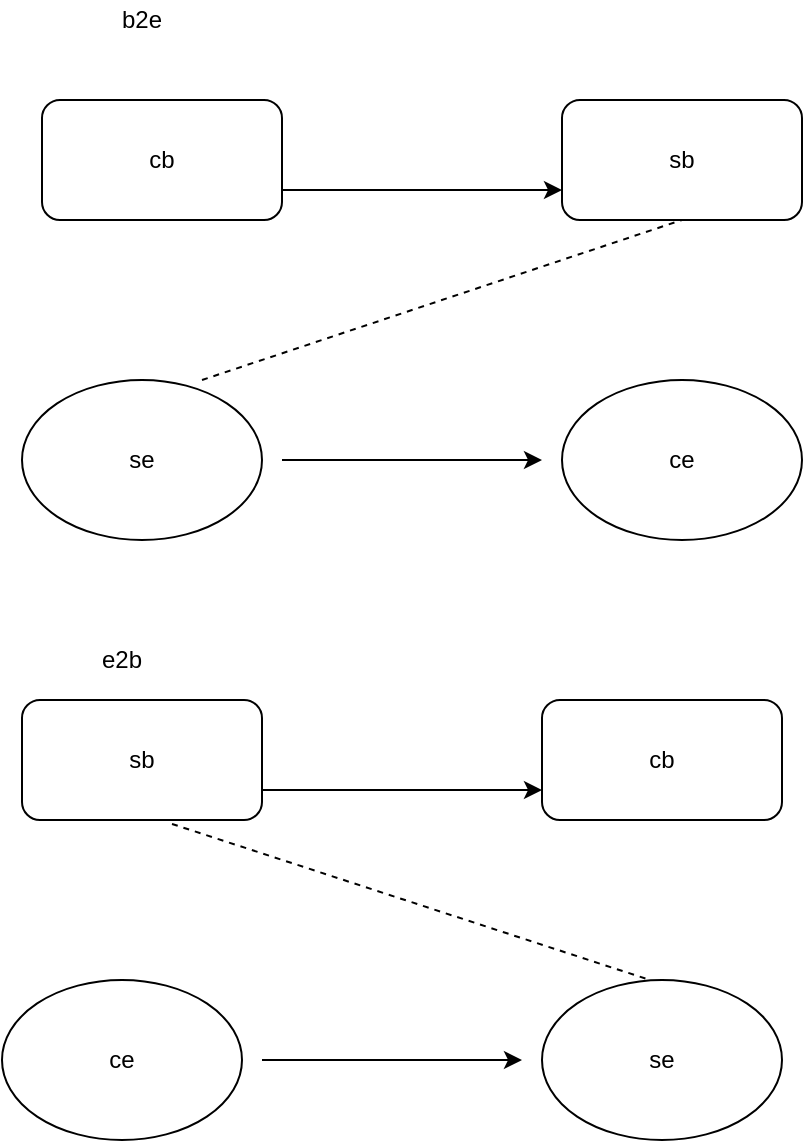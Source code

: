 <mxfile version="12.2.4"><diagram id="2-JqxPBM_t7XZDL3SU8K"><mxGraphModel dx="539" dy="532" grid="1" gridSize="10" guides="1" tooltips="1" connect="1" arrows="1" fold="1" page="1" pageScale="1" pageWidth="827" pageHeight="1169" math="0" shadow="0"><root><mxCell id="0"/><mxCell id="1" parent="0"/><mxCell id="2" value="cb" style="rounded=1;whiteSpace=wrap;html=1;" vertex="1" parent="1"><mxGeometry x="30" y="110" width="120" height="60" as="geometry"/></mxCell><mxCell id="3" value="se" style="ellipse;whiteSpace=wrap;html=1;" vertex="1" parent="1"><mxGeometry x="20" y="250" width="120" height="80" as="geometry"/></mxCell><mxCell id="4" value="ce" style="ellipse;whiteSpace=wrap;html=1;" vertex="1" parent="1"><mxGeometry x="290" y="250" width="120" height="80" as="geometry"/></mxCell><mxCell id="5" value="sb" style="rounded=1;whiteSpace=wrap;html=1;" vertex="1" parent="1"><mxGeometry x="290" y="110" width="120" height="60" as="geometry"/></mxCell><mxCell id="6" value="" style="endArrow=classic;html=1;exitX=1;exitY=0.75;exitDx=0;exitDy=0;entryX=0;entryY=0.75;entryDx=0;entryDy=0;" edge="1" parent="1" source="2" target="5"><mxGeometry width="50" height="50" relative="1" as="geometry"><mxPoint x="20" y="400" as="sourcePoint"/><mxPoint x="79" y="240" as="targetPoint"/></mxGeometry></mxCell><mxCell id="7" value="" style="endArrow=classic;html=1;" edge="1" parent="1"><mxGeometry width="50" height="50" relative="1" as="geometry"><mxPoint x="150" y="290" as="sourcePoint"/><mxPoint x="280" y="290" as="targetPoint"/></mxGeometry></mxCell><mxCell id="8" value="b2e" style="text;html=1;strokeColor=none;fillColor=none;align=center;verticalAlign=middle;whiteSpace=wrap;rounded=0;" vertex="1" parent="1"><mxGeometry x="60" y="60" width="40" height="20" as="geometry"/></mxCell><mxCell id="9" value="" style="endArrow=none;dashed=1;html=1;entryX=0.5;entryY=1;entryDx=0;entryDy=0;" edge="1" parent="1" target="5"><mxGeometry width="50" height="50" relative="1" as="geometry"><mxPoint x="110" y="250" as="sourcePoint"/><mxPoint x="160" y="200" as="targetPoint"/></mxGeometry></mxCell><mxCell id="10" value="sb" style="rounded=1;whiteSpace=wrap;html=1;" vertex="1" parent="1"><mxGeometry x="20" y="410" width="120" height="60" as="geometry"/></mxCell><mxCell id="11" value="ce" style="ellipse;whiteSpace=wrap;html=1;" vertex="1" parent="1"><mxGeometry x="10" y="550" width="120" height="80" as="geometry"/></mxCell><mxCell id="12" value="se" style="ellipse;whiteSpace=wrap;html=1;" vertex="1" parent="1"><mxGeometry x="280" y="550" width="120" height="80" as="geometry"/></mxCell><mxCell id="13" value="cb" style="rounded=1;whiteSpace=wrap;html=1;" vertex="1" parent="1"><mxGeometry x="280" y="410" width="120" height="60" as="geometry"/></mxCell><mxCell id="14" value="" style="endArrow=classic;html=1;exitX=1;exitY=0.75;exitDx=0;exitDy=0;entryX=0;entryY=0.75;entryDx=0;entryDy=0;" edge="1" parent="1" source="10" target="13"><mxGeometry width="50" height="50" relative="1" as="geometry"><mxPoint x="10" y="700" as="sourcePoint"/><mxPoint x="69" y="540" as="targetPoint"/></mxGeometry></mxCell><mxCell id="15" value="" style="endArrow=classic;html=1;" edge="1" parent="1"><mxGeometry width="50" height="50" relative="1" as="geometry"><mxPoint x="140" y="590" as="sourcePoint"/><mxPoint x="270" y="590" as="targetPoint"/></mxGeometry></mxCell><mxCell id="16" value="e2b" style="text;html=1;strokeColor=none;fillColor=none;align=center;verticalAlign=middle;whiteSpace=wrap;rounded=0;" vertex="1" parent="1"><mxGeometry x="50" y="380" width="40" height="20" as="geometry"/></mxCell><mxCell id="17" value="" style="endArrow=none;dashed=1;html=1;entryX=0.45;entryY=0;entryDx=0;entryDy=0;entryPerimeter=0;exitX=0.625;exitY=1.033;exitDx=0;exitDy=0;exitPerimeter=0;" edge="1" parent="1" target="12" source="10"><mxGeometry width="50" height="50" relative="1" as="geometry"><mxPoint x="100" y="550" as="sourcePoint"/><mxPoint x="150" y="500" as="targetPoint"/></mxGeometry></mxCell></root></mxGraphModel></diagram></mxfile>